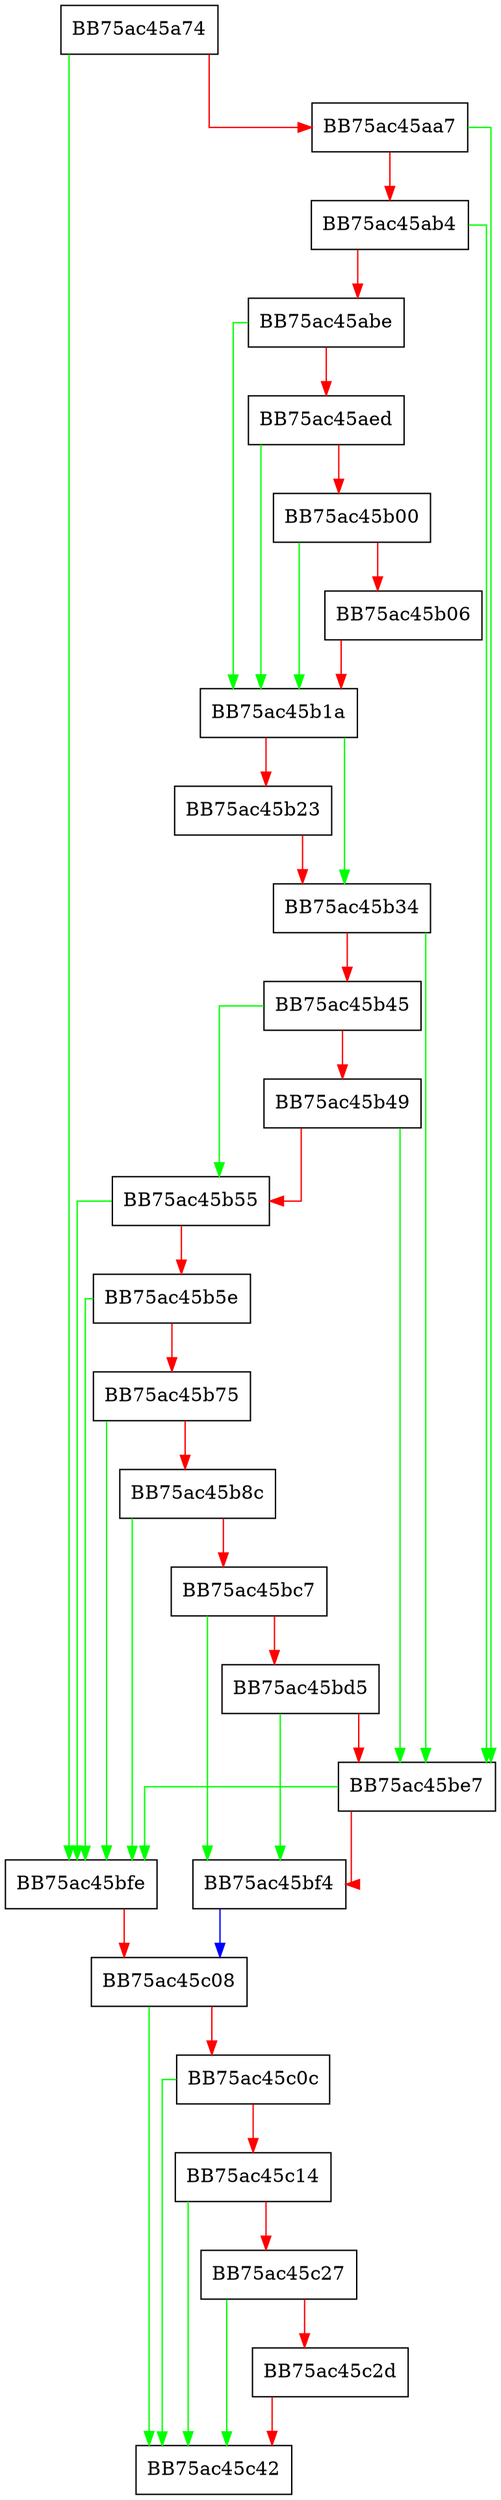 digraph StartRead {
  node [shape="box"];
  graph [splines=ortho];
  BB75ac45a74 -> BB75ac45bfe [color="green"];
  BB75ac45a74 -> BB75ac45aa7 [color="red"];
  BB75ac45aa7 -> BB75ac45be7 [color="green"];
  BB75ac45aa7 -> BB75ac45ab4 [color="red"];
  BB75ac45ab4 -> BB75ac45be7 [color="green"];
  BB75ac45ab4 -> BB75ac45abe [color="red"];
  BB75ac45abe -> BB75ac45b1a [color="green"];
  BB75ac45abe -> BB75ac45aed [color="red"];
  BB75ac45aed -> BB75ac45b1a [color="green"];
  BB75ac45aed -> BB75ac45b00 [color="red"];
  BB75ac45b00 -> BB75ac45b1a [color="green"];
  BB75ac45b00 -> BB75ac45b06 [color="red"];
  BB75ac45b06 -> BB75ac45b1a [color="red"];
  BB75ac45b1a -> BB75ac45b34 [color="green"];
  BB75ac45b1a -> BB75ac45b23 [color="red"];
  BB75ac45b23 -> BB75ac45b34 [color="red"];
  BB75ac45b34 -> BB75ac45be7 [color="green"];
  BB75ac45b34 -> BB75ac45b45 [color="red"];
  BB75ac45b45 -> BB75ac45b55 [color="green"];
  BB75ac45b45 -> BB75ac45b49 [color="red"];
  BB75ac45b49 -> BB75ac45be7 [color="green"];
  BB75ac45b49 -> BB75ac45b55 [color="red"];
  BB75ac45b55 -> BB75ac45bfe [color="green"];
  BB75ac45b55 -> BB75ac45b5e [color="red"];
  BB75ac45b5e -> BB75ac45bfe [color="green"];
  BB75ac45b5e -> BB75ac45b75 [color="red"];
  BB75ac45b75 -> BB75ac45bfe [color="green"];
  BB75ac45b75 -> BB75ac45b8c [color="red"];
  BB75ac45b8c -> BB75ac45bfe [color="green"];
  BB75ac45b8c -> BB75ac45bc7 [color="red"];
  BB75ac45bc7 -> BB75ac45bf4 [color="green"];
  BB75ac45bc7 -> BB75ac45bd5 [color="red"];
  BB75ac45bd5 -> BB75ac45bf4 [color="green"];
  BB75ac45bd5 -> BB75ac45be7 [color="red"];
  BB75ac45be7 -> BB75ac45bfe [color="green"];
  BB75ac45be7 -> BB75ac45bf4 [color="red"];
  BB75ac45bf4 -> BB75ac45c08 [color="blue"];
  BB75ac45bfe -> BB75ac45c08 [color="red"];
  BB75ac45c08 -> BB75ac45c42 [color="green"];
  BB75ac45c08 -> BB75ac45c0c [color="red"];
  BB75ac45c0c -> BB75ac45c42 [color="green"];
  BB75ac45c0c -> BB75ac45c14 [color="red"];
  BB75ac45c14 -> BB75ac45c42 [color="green"];
  BB75ac45c14 -> BB75ac45c27 [color="red"];
  BB75ac45c27 -> BB75ac45c42 [color="green"];
  BB75ac45c27 -> BB75ac45c2d [color="red"];
  BB75ac45c2d -> BB75ac45c42 [color="red"];
}